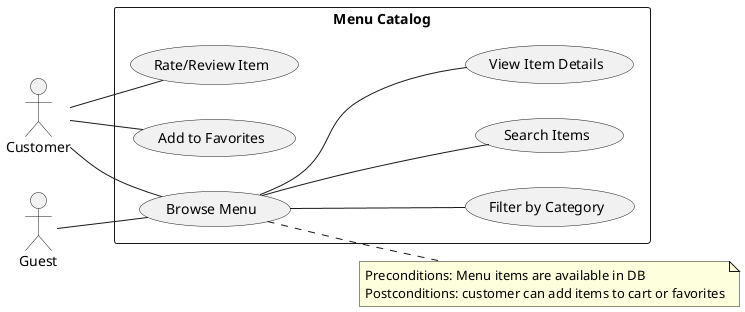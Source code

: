 @startuml
left to right direction
actor Customer
actor Guest
rectangle "Menu Catalog" {
  Customer -- (Browse Menu)
  Guest -- (Browse Menu)
  (Browse Menu) -- (Filter by Category)
  (Browse Menu) -- (Search Items)
  (Browse Menu) -- (View Item Details)
  Customer -- (Add to Favorites)
  Customer -- (Rate/Review Item)
}
note right of (Browse Menu)
  Preconditions: Menu items are available in DB
  Postconditions: customer can add items to cart or favorites
end note
@enduml
